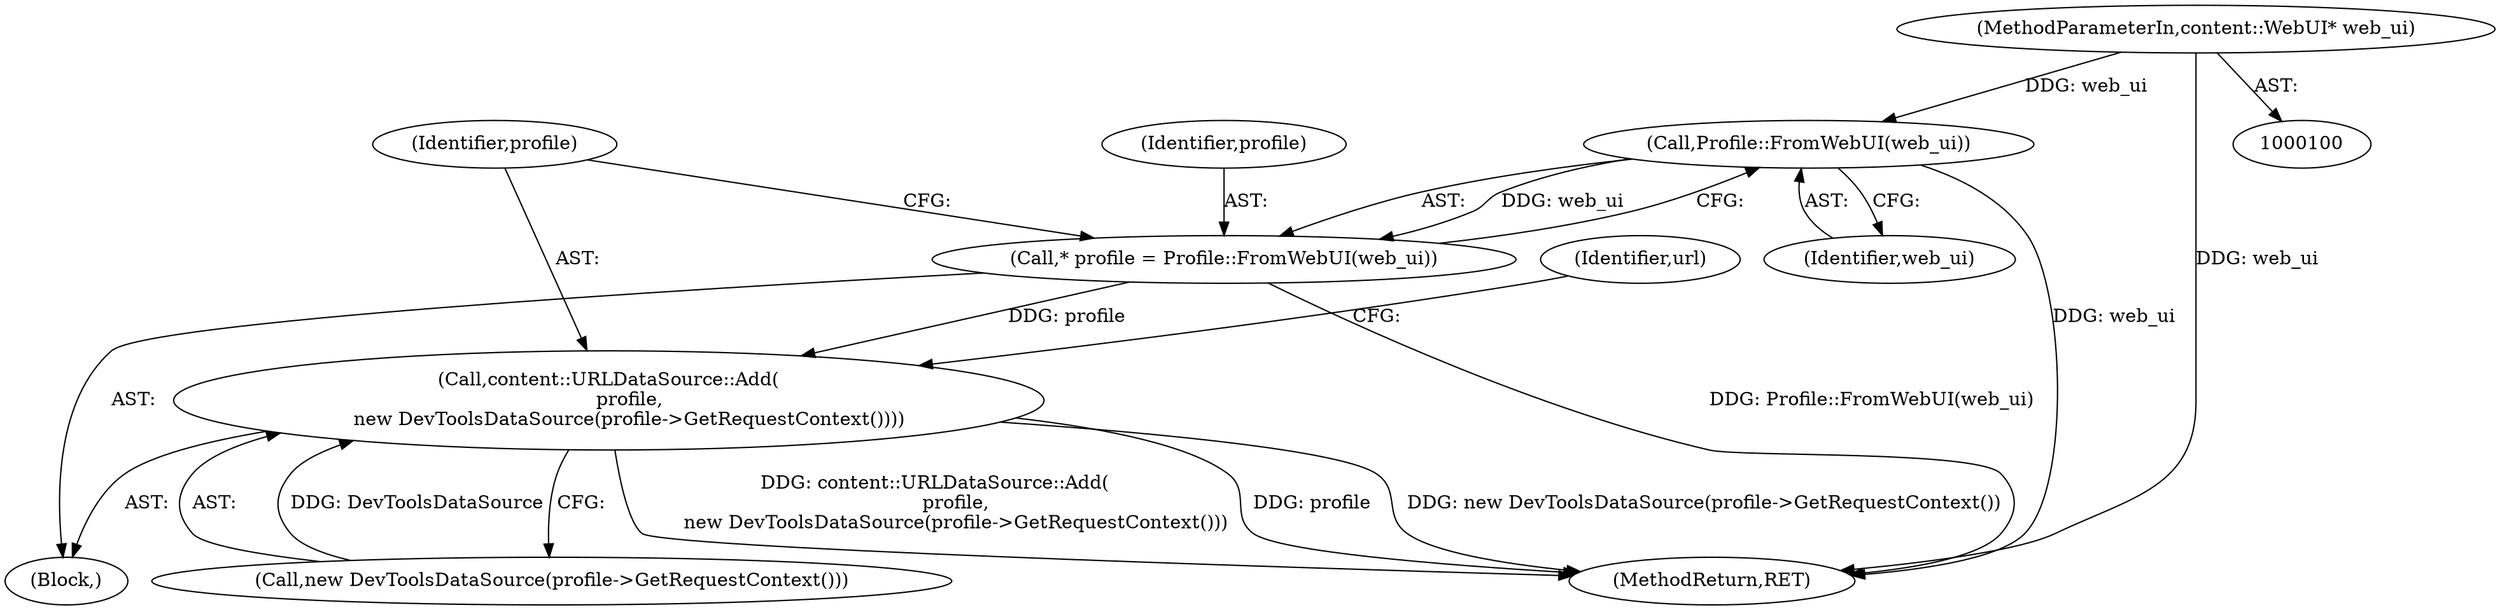 digraph "0_Chrome_f865c2dfddb1d95af3a2467587c62566e3f7dfe4_1@pointer" {
"1000101" [label="(MethodParameterIn,content::WebUI* web_ui)"];
"1000108" [label="(Call,Profile::FromWebUI(web_ui))"];
"1000106" [label="(Call,* profile = Profile::FromWebUI(web_ui))"];
"1000110" [label="(Call,content::URLDataSource::Add(\n       profile,\n       new DevToolsDataSource(profile->GetRequestContext())))"];
"1000110" [label="(Call,content::URLDataSource::Add(\n       profile,\n       new DevToolsDataSource(profile->GetRequestContext())))"];
"1000106" [label="(Call,* profile = Profile::FromWebUI(web_ui))"];
"1000101" [label="(MethodParameterIn,content::WebUI* web_ui)"];
"1000109" [label="(Identifier,web_ui)"];
"1000112" [label="(Call,new DevToolsDataSource(profile->GetRequestContext()))"];
"1000125" [label="(MethodReturn,RET)"];
"1000116" [label="(Identifier,url)"];
"1000108" [label="(Call,Profile::FromWebUI(web_ui))"];
"1000107" [label="(Identifier,profile)"];
"1000111" [label="(Identifier,profile)"];
"1000102" [label="(Block,)"];
"1000101" -> "1000100"  [label="AST: "];
"1000101" -> "1000125"  [label="DDG: web_ui"];
"1000101" -> "1000108"  [label="DDG: web_ui"];
"1000108" -> "1000106"  [label="AST: "];
"1000108" -> "1000109"  [label="CFG: "];
"1000109" -> "1000108"  [label="AST: "];
"1000106" -> "1000108"  [label="CFG: "];
"1000108" -> "1000125"  [label="DDG: web_ui"];
"1000108" -> "1000106"  [label="DDG: web_ui"];
"1000106" -> "1000102"  [label="AST: "];
"1000107" -> "1000106"  [label="AST: "];
"1000111" -> "1000106"  [label="CFG: "];
"1000106" -> "1000125"  [label="DDG: Profile::FromWebUI(web_ui)"];
"1000106" -> "1000110"  [label="DDG: profile"];
"1000110" -> "1000102"  [label="AST: "];
"1000110" -> "1000112"  [label="CFG: "];
"1000111" -> "1000110"  [label="AST: "];
"1000112" -> "1000110"  [label="AST: "];
"1000116" -> "1000110"  [label="CFG: "];
"1000110" -> "1000125"  [label="DDG: new DevToolsDataSource(profile->GetRequestContext())"];
"1000110" -> "1000125"  [label="DDG: content::URLDataSource::Add(\n       profile,\n       new DevToolsDataSource(profile->GetRequestContext()))"];
"1000110" -> "1000125"  [label="DDG: profile"];
"1000112" -> "1000110"  [label="DDG: DevToolsDataSource"];
}
